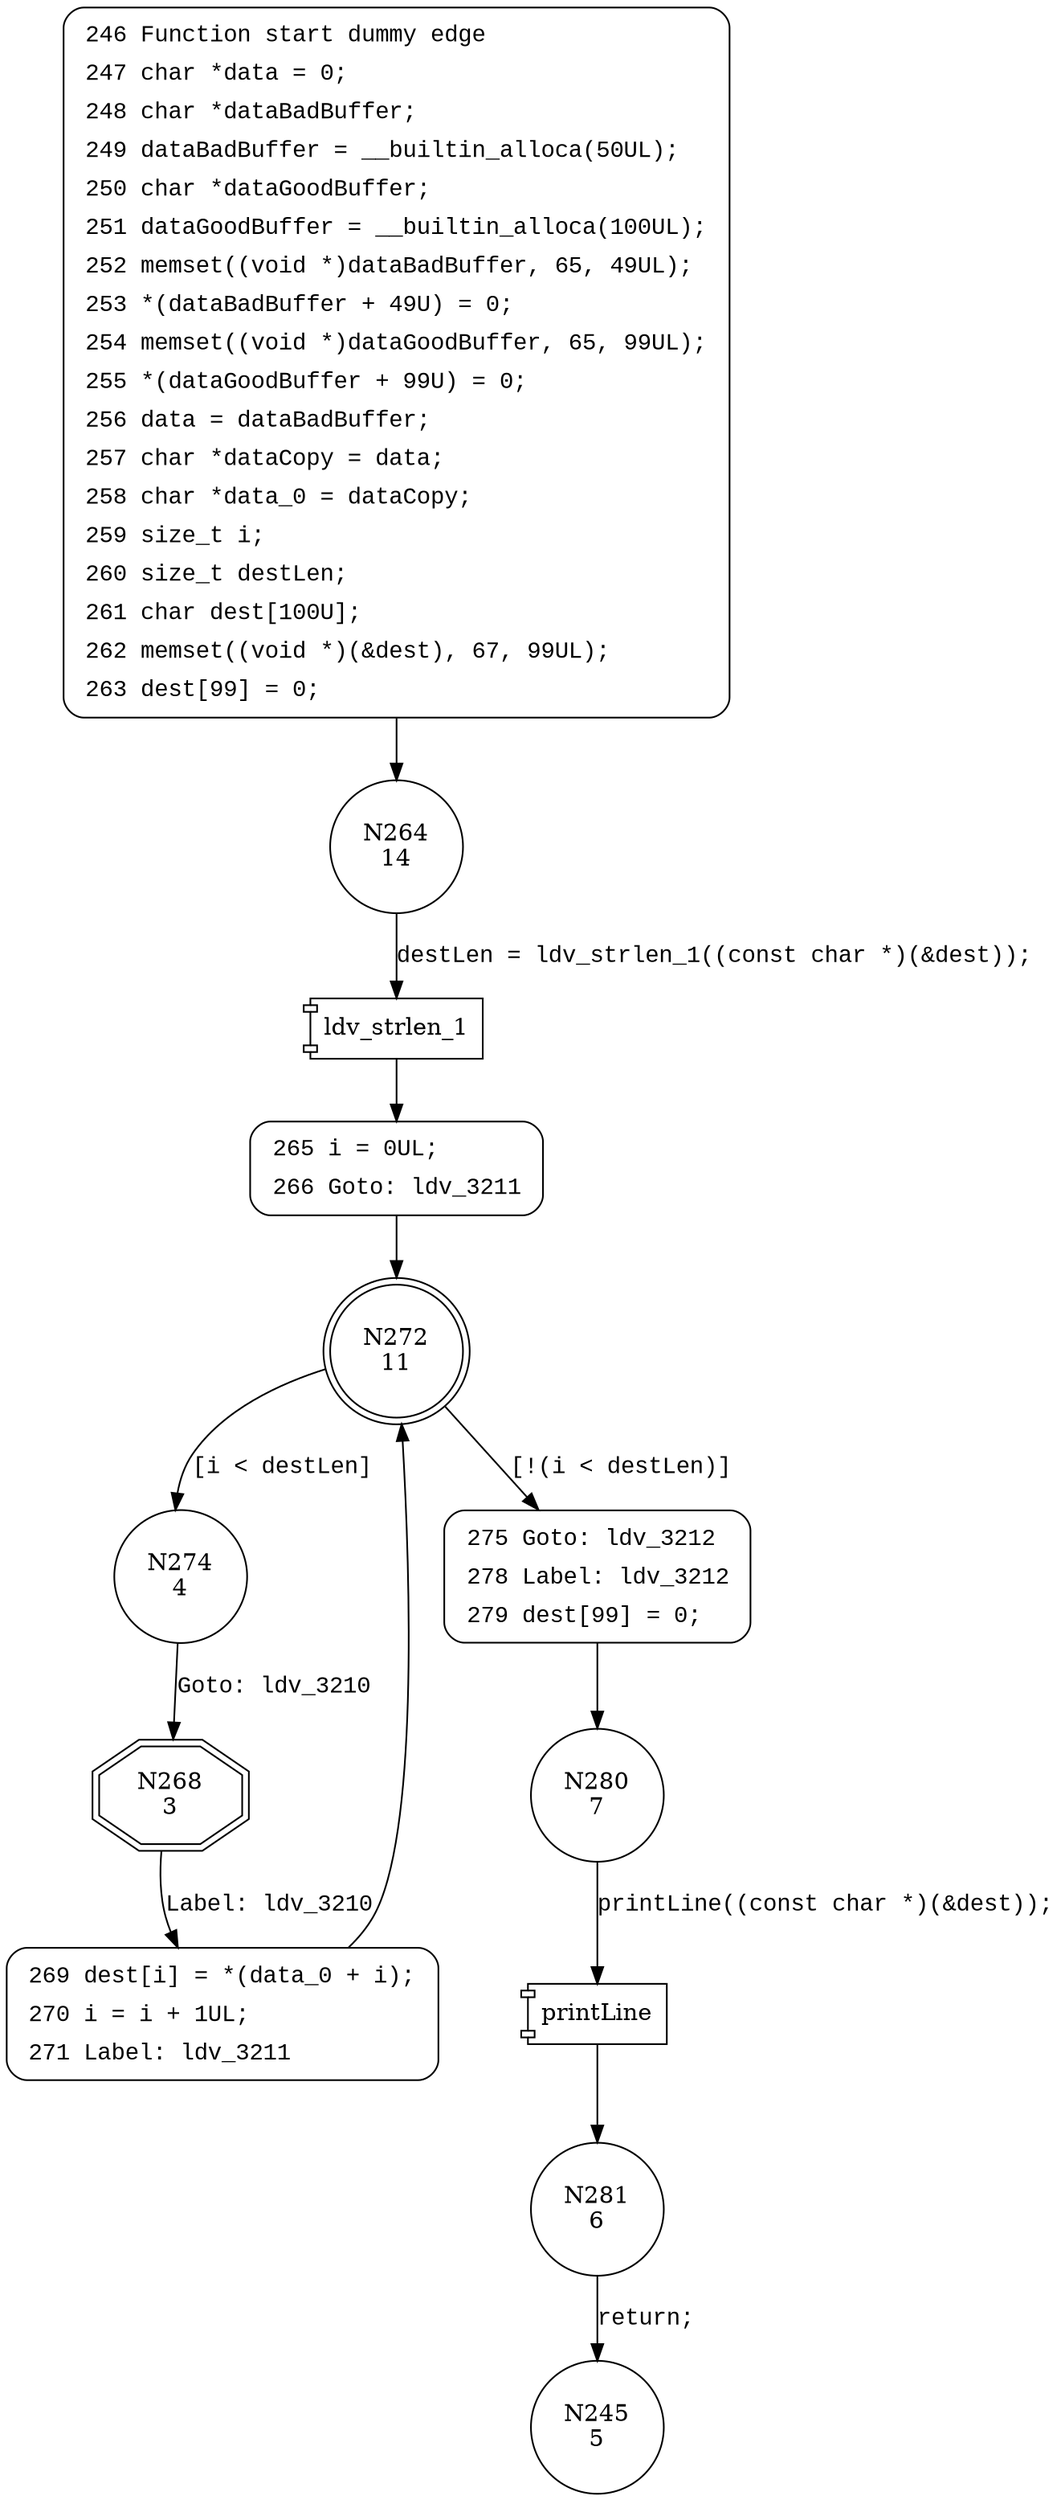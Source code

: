 digraph CWE126_Buffer_Overread__char_alloca_loop_31_bad {
264 [shape="circle" label="N264\n14"]
265 [shape="circle" label="N265\n13"]
272 [shape="doublecircle" label="N272\n11"]
274 [shape="circle" label="N274\n4"]
275 [shape="circle" label="N275\n10"]
280 [shape="circle" label="N280\n7"]
281 [shape="circle" label="N281\n6"]
268 [shape="doubleoctagon" label="N268\n3"]
269 [shape="circle" label="N269\n2"]
245 [shape="circle" label="N245\n5"]
246 [style="filled,bold" penwidth="1" fillcolor="white" fontname="Courier New" shape="Mrecord" label=<<table border="0" cellborder="0" cellpadding="3" bgcolor="white"><tr><td align="right">246</td><td align="left">Function start dummy edge</td></tr><tr><td align="right">247</td><td align="left">char *data = 0;</td></tr><tr><td align="right">248</td><td align="left">char *dataBadBuffer;</td></tr><tr><td align="right">249</td><td align="left">dataBadBuffer = __builtin_alloca(50UL);</td></tr><tr><td align="right">250</td><td align="left">char *dataGoodBuffer;</td></tr><tr><td align="right">251</td><td align="left">dataGoodBuffer = __builtin_alloca(100UL);</td></tr><tr><td align="right">252</td><td align="left">memset((void *)dataBadBuffer, 65, 49UL);</td></tr><tr><td align="right">253</td><td align="left">*(dataBadBuffer + 49U) = 0;</td></tr><tr><td align="right">254</td><td align="left">memset((void *)dataGoodBuffer, 65, 99UL);</td></tr><tr><td align="right">255</td><td align="left">*(dataGoodBuffer + 99U) = 0;</td></tr><tr><td align="right">256</td><td align="left">data = dataBadBuffer;</td></tr><tr><td align="right">257</td><td align="left">char *dataCopy = data;</td></tr><tr><td align="right">258</td><td align="left">char *data_0 = dataCopy;</td></tr><tr><td align="right">259</td><td align="left">size_t i;</td></tr><tr><td align="right">260</td><td align="left">size_t destLen;</td></tr><tr><td align="right">261</td><td align="left">char dest[100U];</td></tr><tr><td align="right">262</td><td align="left">memset((void *)(&amp;dest), 67, 99UL);</td></tr><tr><td align="right">263</td><td align="left">dest[99] = 0;</td></tr></table>>]
246 -> 264[label=""]
265 [style="filled,bold" penwidth="1" fillcolor="white" fontname="Courier New" shape="Mrecord" label=<<table border="0" cellborder="0" cellpadding="3" bgcolor="white"><tr><td align="right">265</td><td align="left">i = 0UL;</td></tr><tr><td align="right">266</td><td align="left">Goto: ldv_3211</td></tr></table>>]
265 -> 272[label=""]
275 [style="filled,bold" penwidth="1" fillcolor="white" fontname="Courier New" shape="Mrecord" label=<<table border="0" cellborder="0" cellpadding="3" bgcolor="white"><tr><td align="right">275</td><td align="left">Goto: ldv_3212</td></tr><tr><td align="right">278</td><td align="left">Label: ldv_3212</td></tr><tr><td align="right">279</td><td align="left">dest[99] = 0;</td></tr></table>>]
275 -> 280[label=""]
269 [style="filled,bold" penwidth="1" fillcolor="white" fontname="Courier New" shape="Mrecord" label=<<table border="0" cellborder="0" cellpadding="3" bgcolor="white"><tr><td align="right">269</td><td align="left">dest[i] = *(data_0 + i);</td></tr><tr><td align="right">270</td><td align="left">i = i + 1UL;</td></tr><tr><td align="right">271</td><td align="left">Label: ldv_3211</td></tr></table>>]
269 -> 272[label=""]
100017 [shape="component" label="ldv_strlen_1"]
264 -> 100017 [label="destLen = ldv_strlen_1((const char *)(&dest));" fontname="Courier New"]
100017 -> 265 [label="" fontname="Courier New"]
272 -> 274 [label="[i < destLen]" fontname="Courier New"]
272 -> 275 [label="[!(i < destLen)]" fontname="Courier New"]
100018 [shape="component" label="printLine"]
280 -> 100018 [label="printLine((const char *)(&dest));" fontname="Courier New"]
100018 -> 281 [label="" fontname="Courier New"]
274 -> 268 [label="Goto: ldv_3210" fontname="Courier New"]
268 -> 269 [label="Label: ldv_3210" fontname="Courier New"]
281 -> 245 [label="return;" fontname="Courier New"]
}